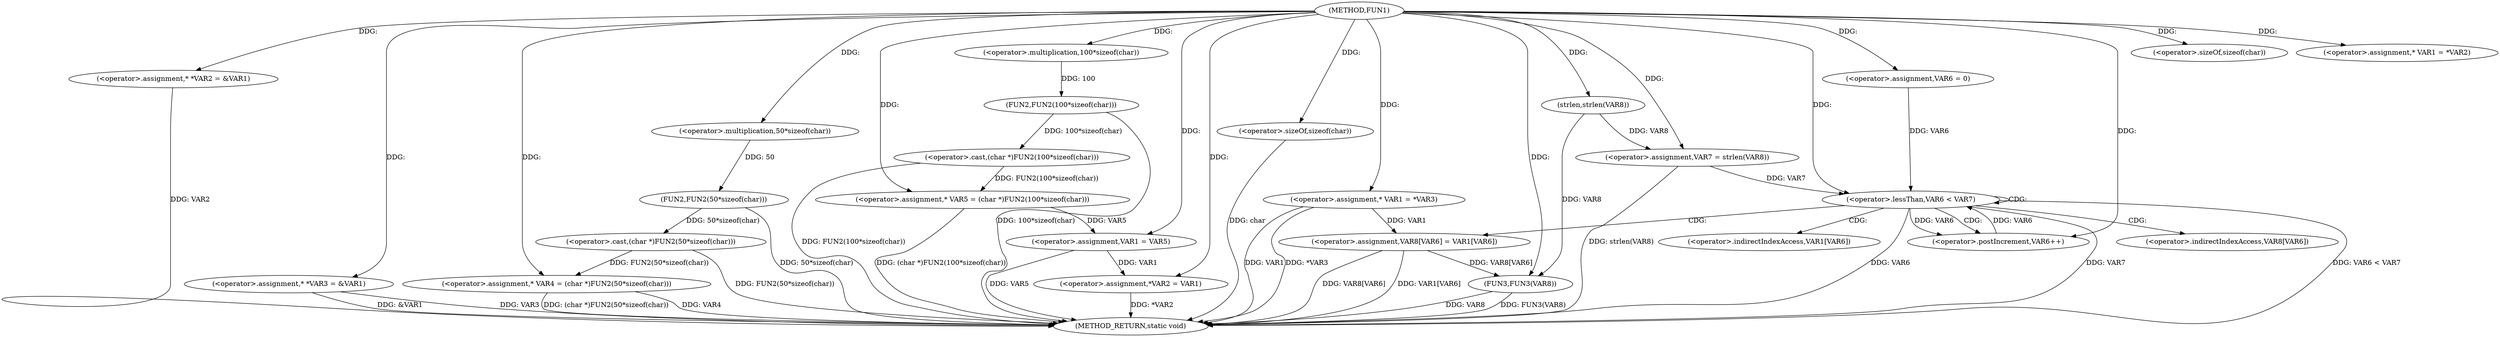 digraph FUN1 {  
"1000100" [label = "(METHOD,FUN1)" ]
"1000179" [label = "(METHOD_RETURN,static void)" ]
"1000104" [label = "(<operator>.assignment,* *VAR2 = &VAR1)" ]
"1000109" [label = "(<operator>.assignment,* *VAR3 = &VAR1)" ]
"1000114" [label = "(<operator>.assignment,* VAR4 = (char *)FUN2(50*sizeof(char)))" ]
"1000116" [label = "(<operator>.cast,(char *)FUN2(50*sizeof(char)))" ]
"1000118" [label = "(FUN2,FUN2(50*sizeof(char)))" ]
"1000119" [label = "(<operator>.multiplication,50*sizeof(char))" ]
"1000121" [label = "(<operator>.sizeOf,sizeof(char))" ]
"1000124" [label = "(<operator>.assignment,* VAR5 = (char *)FUN2(100*sizeof(char)))" ]
"1000126" [label = "(<operator>.cast,(char *)FUN2(100*sizeof(char)))" ]
"1000128" [label = "(FUN2,FUN2(100*sizeof(char)))" ]
"1000129" [label = "(<operator>.multiplication,100*sizeof(char))" ]
"1000131" [label = "(<operator>.sizeOf,sizeof(char))" ]
"1000135" [label = "(<operator>.assignment,* VAR1 = *VAR2)" ]
"1000139" [label = "(<operator>.assignment,VAR1 = VAR5)" ]
"1000142" [label = "(<operator>.assignment,*VAR2 = VAR1)" ]
"1000148" [label = "(<operator>.assignment,* VAR1 = *VAR3)" ]
"1000156" [label = "(<operator>.assignment,VAR7 = strlen(VAR8))" ]
"1000158" [label = "(strlen,strlen(VAR8))" ]
"1000161" [label = "(<operator>.assignment,VAR6 = 0)" ]
"1000164" [label = "(<operator>.lessThan,VAR6 < VAR7)" ]
"1000167" [label = "(<operator>.postIncrement,VAR6++)" ]
"1000170" [label = "(<operator>.assignment,VAR8[VAR6] = VAR1[VAR6])" ]
"1000177" [label = "(FUN3,FUN3(VAR8))" ]
"1000171" [label = "(<operator>.indirectIndexAccess,VAR8[VAR6])" ]
"1000174" [label = "(<operator>.indirectIndexAccess,VAR1[VAR6])" ]
  "1000177" -> "1000179"  [ label = "DDG: VAR8"] 
  "1000104" -> "1000179"  [ label = "DDG: VAR2"] 
  "1000164" -> "1000179"  [ label = "DDG: VAR7"] 
  "1000114" -> "1000179"  [ label = "DDG: VAR4"] 
  "1000116" -> "1000179"  [ label = "DDG: FUN2(50*sizeof(char))"] 
  "1000118" -> "1000179"  [ label = "DDG: 50*sizeof(char)"] 
  "1000164" -> "1000179"  [ label = "DDG: VAR6 < VAR7"] 
  "1000124" -> "1000179"  [ label = "DDG: (char *)FUN2(100*sizeof(char))"] 
  "1000131" -> "1000179"  [ label = "DDG: char"] 
  "1000139" -> "1000179"  [ label = "DDG: VAR5"] 
  "1000128" -> "1000179"  [ label = "DDG: 100*sizeof(char)"] 
  "1000156" -> "1000179"  [ label = "DDG: strlen(VAR8)"] 
  "1000148" -> "1000179"  [ label = "DDG: VAR1"] 
  "1000109" -> "1000179"  [ label = "DDG: VAR3"] 
  "1000142" -> "1000179"  [ label = "DDG: *VAR2"] 
  "1000170" -> "1000179"  [ label = "DDG: VAR8[VAR6]"] 
  "1000177" -> "1000179"  [ label = "DDG: FUN3(VAR8)"] 
  "1000148" -> "1000179"  [ label = "DDG: *VAR3"] 
  "1000126" -> "1000179"  [ label = "DDG: FUN2(100*sizeof(char))"] 
  "1000114" -> "1000179"  [ label = "DDG: (char *)FUN2(50*sizeof(char))"] 
  "1000109" -> "1000179"  [ label = "DDG: &VAR1"] 
  "1000170" -> "1000179"  [ label = "DDG: VAR1[VAR6]"] 
  "1000164" -> "1000179"  [ label = "DDG: VAR6"] 
  "1000100" -> "1000104"  [ label = "DDG: "] 
  "1000100" -> "1000109"  [ label = "DDG: "] 
  "1000116" -> "1000114"  [ label = "DDG: FUN2(50*sizeof(char))"] 
  "1000100" -> "1000114"  [ label = "DDG: "] 
  "1000118" -> "1000116"  [ label = "DDG: 50*sizeof(char)"] 
  "1000119" -> "1000118"  [ label = "DDG: 50"] 
  "1000100" -> "1000119"  [ label = "DDG: "] 
  "1000100" -> "1000121"  [ label = "DDG: "] 
  "1000126" -> "1000124"  [ label = "DDG: FUN2(100*sizeof(char))"] 
  "1000100" -> "1000124"  [ label = "DDG: "] 
  "1000128" -> "1000126"  [ label = "DDG: 100*sizeof(char)"] 
  "1000129" -> "1000128"  [ label = "DDG: 100"] 
  "1000100" -> "1000129"  [ label = "DDG: "] 
  "1000100" -> "1000131"  [ label = "DDG: "] 
  "1000100" -> "1000135"  [ label = "DDG: "] 
  "1000124" -> "1000139"  [ label = "DDG: VAR5"] 
  "1000100" -> "1000139"  [ label = "DDG: "] 
  "1000139" -> "1000142"  [ label = "DDG: VAR1"] 
  "1000100" -> "1000142"  [ label = "DDG: "] 
  "1000100" -> "1000148"  [ label = "DDG: "] 
  "1000158" -> "1000156"  [ label = "DDG: VAR8"] 
  "1000100" -> "1000156"  [ label = "DDG: "] 
  "1000100" -> "1000158"  [ label = "DDG: "] 
  "1000100" -> "1000161"  [ label = "DDG: "] 
  "1000167" -> "1000164"  [ label = "DDG: VAR6"] 
  "1000161" -> "1000164"  [ label = "DDG: VAR6"] 
  "1000100" -> "1000164"  [ label = "DDG: "] 
  "1000156" -> "1000164"  [ label = "DDG: VAR7"] 
  "1000164" -> "1000167"  [ label = "DDG: VAR6"] 
  "1000100" -> "1000167"  [ label = "DDG: "] 
  "1000148" -> "1000170"  [ label = "DDG: VAR1"] 
  "1000158" -> "1000177"  [ label = "DDG: VAR8"] 
  "1000170" -> "1000177"  [ label = "DDG: VAR8[VAR6]"] 
  "1000100" -> "1000177"  [ label = "DDG: "] 
  "1000164" -> "1000170"  [ label = "CDG: "] 
  "1000164" -> "1000171"  [ label = "CDG: "] 
  "1000164" -> "1000164"  [ label = "CDG: "] 
  "1000164" -> "1000174"  [ label = "CDG: "] 
  "1000164" -> "1000167"  [ label = "CDG: "] 
}
